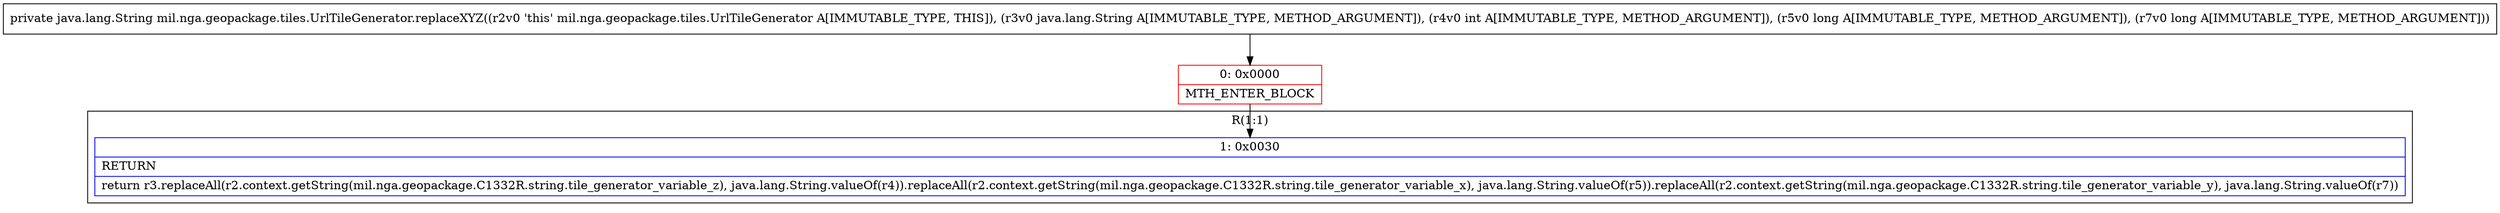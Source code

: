 digraph "CFG formil.nga.geopackage.tiles.UrlTileGenerator.replaceXYZ(Ljava\/lang\/String;IJJ)Ljava\/lang\/String;" {
subgraph cluster_Region_1998538256 {
label = "R(1:1)";
node [shape=record,color=blue];
Node_1 [shape=record,label="{1\:\ 0x0030|RETURN\l|return r3.replaceAll(r2.context.getString(mil.nga.geopackage.C1332R.string.tile_generator_variable_z), java.lang.String.valueOf(r4)).replaceAll(r2.context.getString(mil.nga.geopackage.C1332R.string.tile_generator_variable_x), java.lang.String.valueOf(r5)).replaceAll(r2.context.getString(mil.nga.geopackage.C1332R.string.tile_generator_variable_y), java.lang.String.valueOf(r7))\l}"];
}
Node_0 [shape=record,color=red,label="{0\:\ 0x0000|MTH_ENTER_BLOCK\l}"];
MethodNode[shape=record,label="{private java.lang.String mil.nga.geopackage.tiles.UrlTileGenerator.replaceXYZ((r2v0 'this' mil.nga.geopackage.tiles.UrlTileGenerator A[IMMUTABLE_TYPE, THIS]), (r3v0 java.lang.String A[IMMUTABLE_TYPE, METHOD_ARGUMENT]), (r4v0 int A[IMMUTABLE_TYPE, METHOD_ARGUMENT]), (r5v0 long A[IMMUTABLE_TYPE, METHOD_ARGUMENT]), (r7v0 long A[IMMUTABLE_TYPE, METHOD_ARGUMENT])) }"];
MethodNode -> Node_0;
Node_0 -> Node_1;
}

